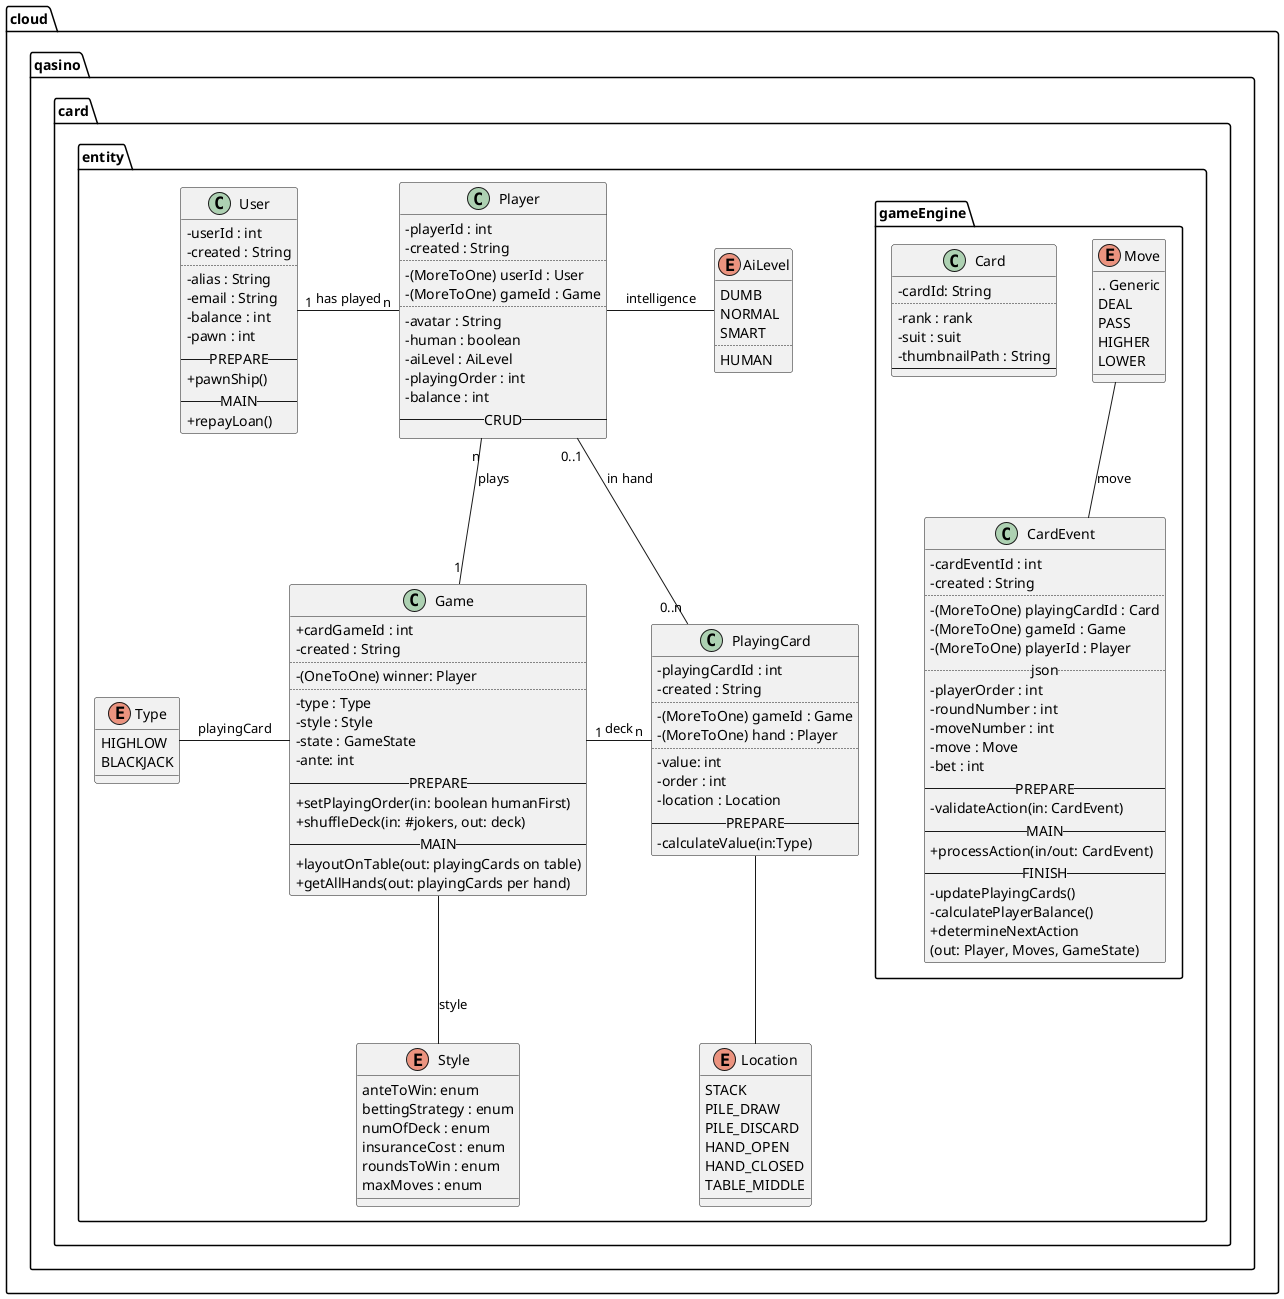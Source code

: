 @startuml src/main/resources/plantuml/Casino.png
		skinparam classAttributeIconSize 0
		package "cloud.qasino.card" {
		package "entity" {

class User {
- userId : int
- created : String
..
- alias : String
- email : String
- balance : int
- pawn : int
-- PREPARE --
+ pawnShip()
-- MAIN --
+ repayLoan()
}
User "1" -right- "n" Player: has played

class Player {
- playerId : int
- created : String
..
- (MoreToOne) userId : User
- (MoreToOne) gameId : Game
..
- avatar : String
- human : boolean
- aiLevel : AiLevel
- playingOrder : int
- balance : int
-- CRUD --
}
Player -right- AiLevel : intelligence
Player "n" -down- "1" Game : plays

enum AiLevel {
DUMB
NORMAL
SMART
..
HUMAN
}

class Game {
+ cardGameId : int
- created : String
..
- (OneToOne) winner: Player
..
- type : Type
- style : Style
- state : GameState
- ante: int
-- PREPARE --
+ setPlayingOrder(in: boolean humanFirst)
+ shuffleDeck(in: #jokers, out: deck)
-- MAIN --
+ layoutOnTable(out: playingCards on table)
+ getAllHands(out: playingCards per hand)
}

Game -left- Type : playingCard
Game -down- Style : style
Game "1" -right- "n" PlayingCard : deck

enum Type {
HIGHLOW
BLACKJACK
}

enum Style {
	anteToWin: enum
	bettingStrategy : enum
	numOfDeck : enum
	insuranceCost : enum
	roundsToWin : enum
	maxMoves : enum
}

class PlayingCard {
- playingCardId : int
- created : String
..
- (MoreToOne) gameId : Game
- (MoreToOne) hand : Player
..
- value: int
- order : int
- location : Location
-- PREPARE --
- calculateValue(in:Type)
}
PlayingCard -down- Location
PlayingCard "0..n" -up- "0..1" Player : in hand

enum Location {
STACK
PILE_DRAW
PILE_DISCARD
HAND_OPEN
HAND_CLOSED
TABLE_MIDDLE
}


package "gameEngine" {
class Card {
- cardId: String
..
- rank : rank
- suit : suit
- thumbnailPath : String
--
}

class CardEvent {
- cardEventId : int
- created : String
..
- (MoreToOne) playingCardId : Card
- (MoreToOne) gameId : Game
- (MoreToOne) playerId : Player
.. json..
- playerOrder : int
- roundNumber : int
- moveNumber : int
- move : Move
- bet : int
-- PREPARE --
- validateAction(in: CardEvent)
-- MAIN --
+ processAction(in/out: CardEvent)
-- FINISH --
- updatePlayingCards()
- calculatePlayerBalance()
+ determineNextAction
(out: Player, Moves, GameState)
}
CardEvent -up- Move : move

enum Move {
.. Generic
DEAL
PASS
HIGHER
LOWER
}
}
@enduml